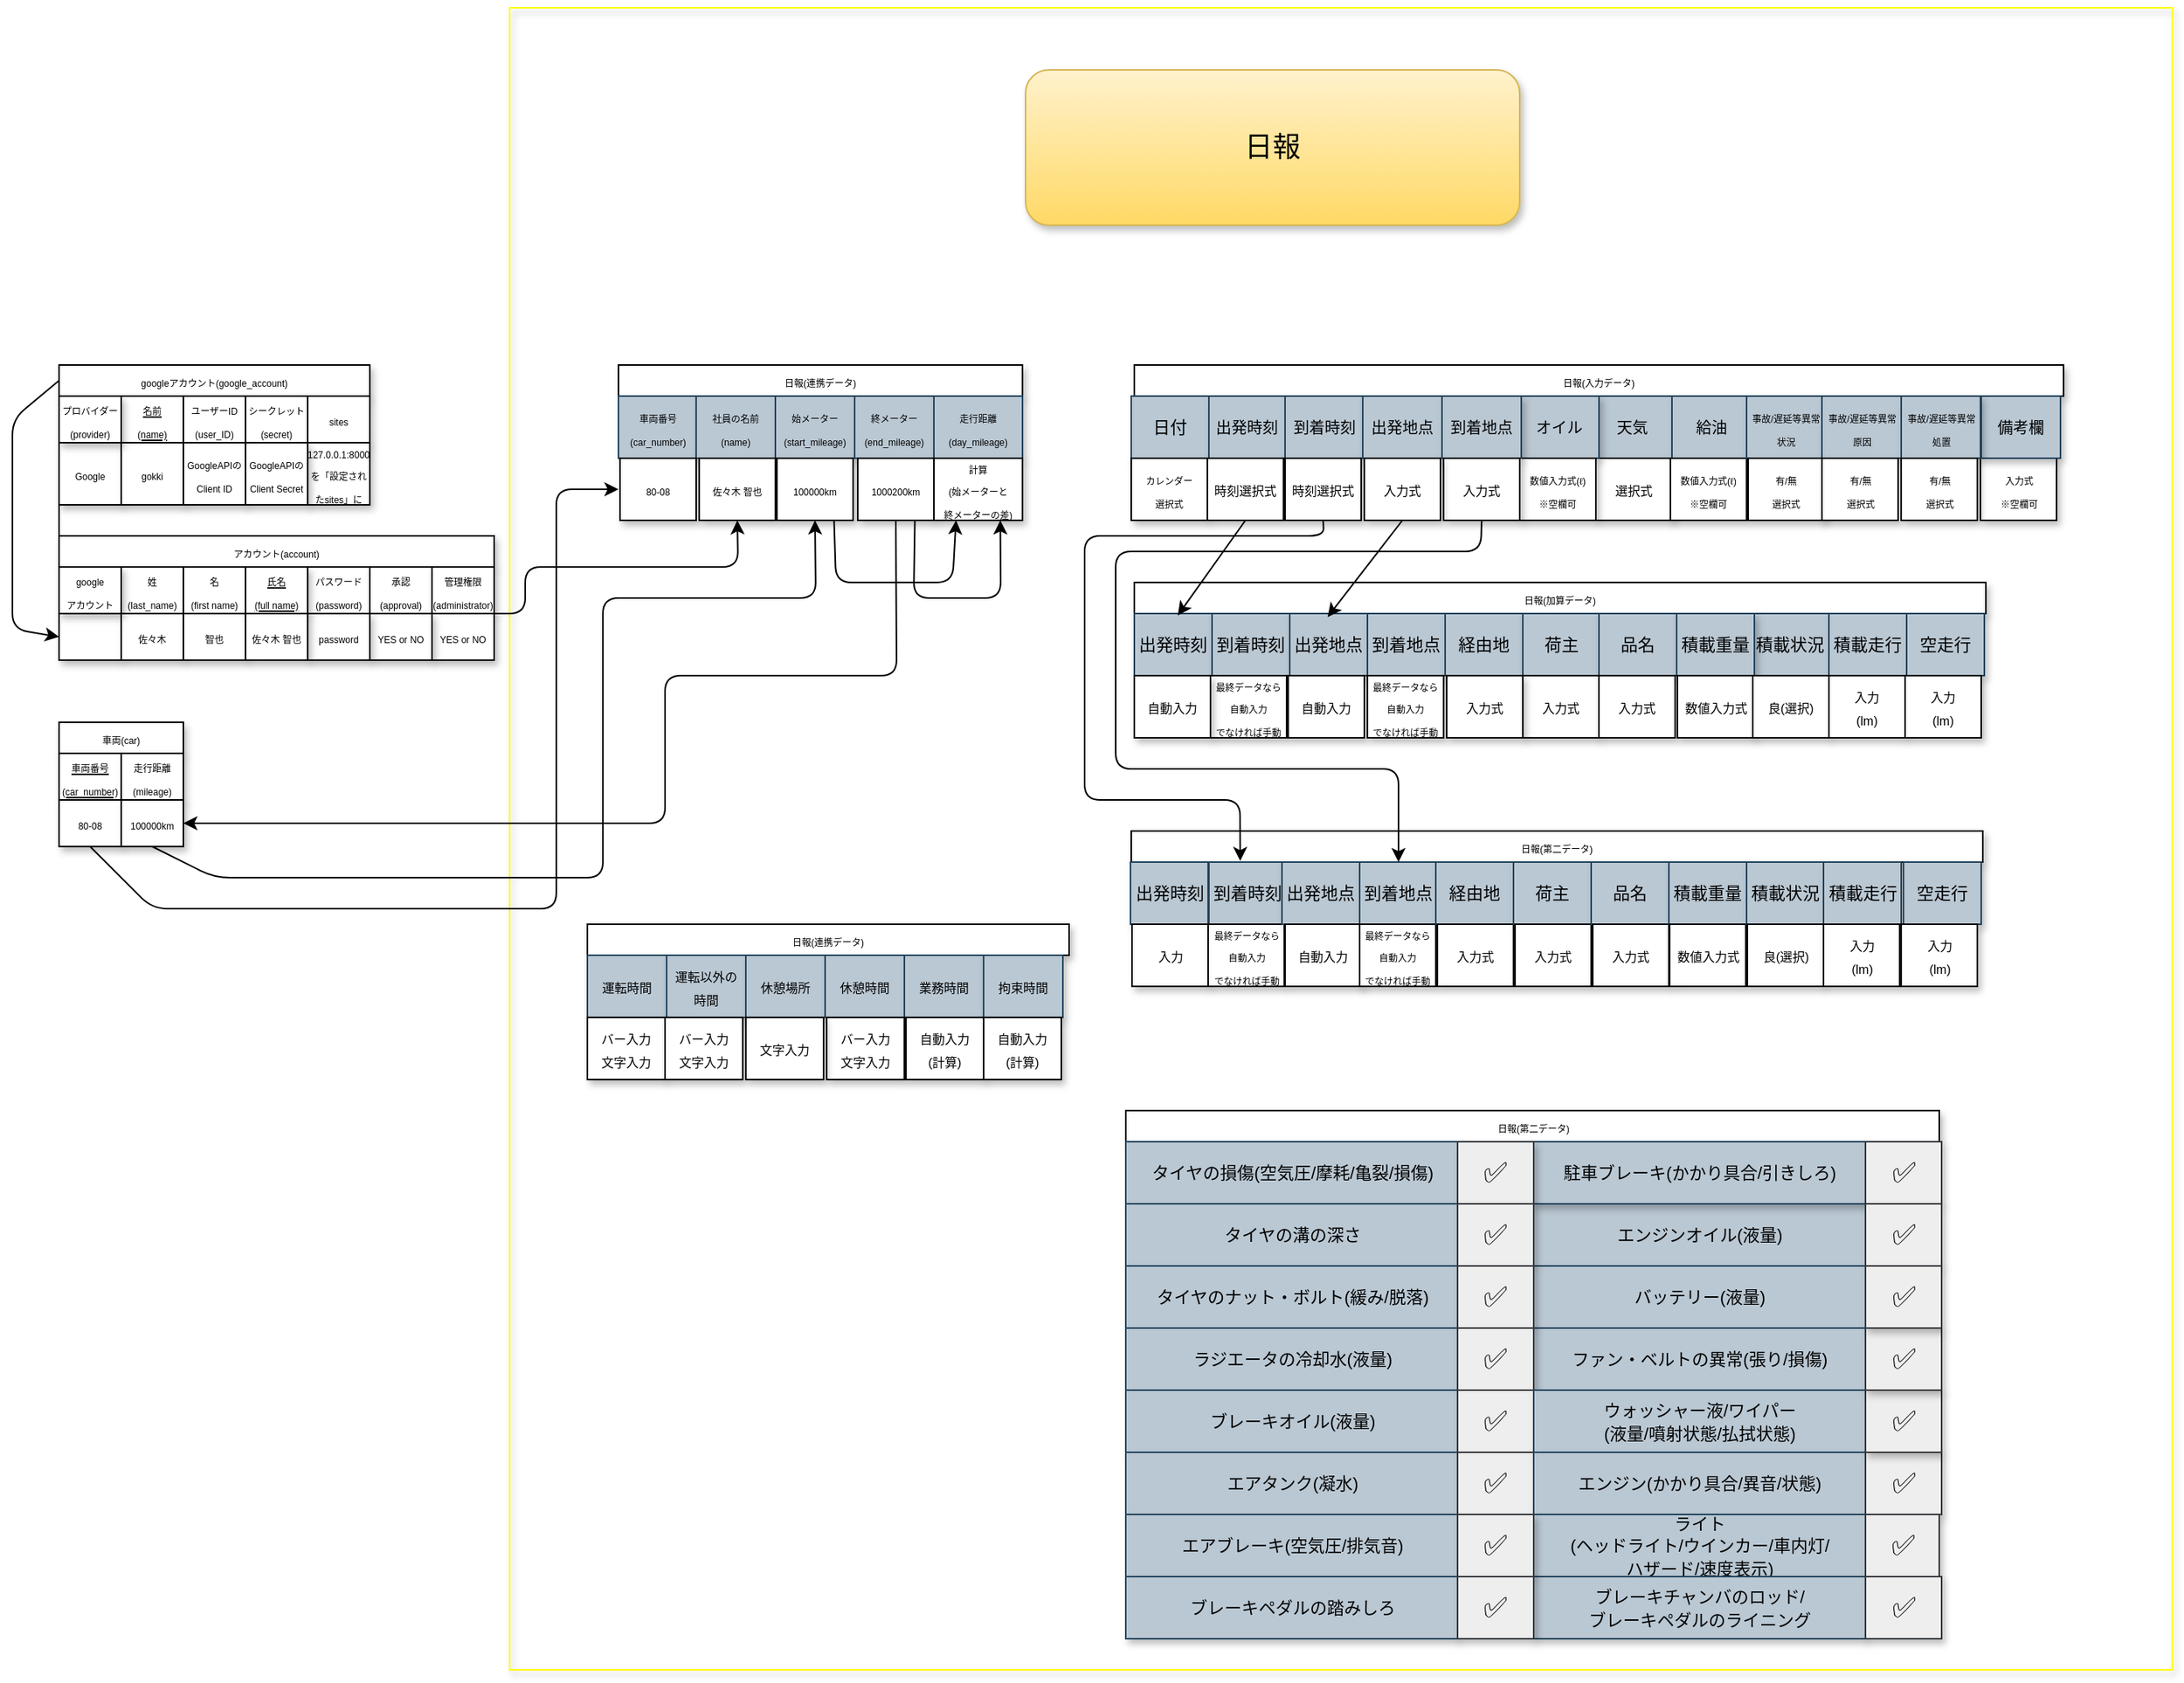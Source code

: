 <mxfile>
    <diagram id="lHrpgoKARu-_UrLN1xA2" name="ページ1">
        <mxGraphModel dx="818" dy="1504" grid="1" gridSize="10" guides="1" tooltips="1" connect="1" arrows="1" fold="1" page="1" pageScale="1" pageWidth="827" pageHeight="1169" math="0" shadow="0">
            <root>
                <mxCell id="0"/>
                <mxCell id="1" parent="0"/>
                <mxCell id="362" value="" style="whiteSpace=wrap;html=1;aspect=fixed;shadow=1;fontFamily=Helvetica;fontSize=8;startSize=0;fillColor=none;strokeColor=#FFFF00;" vertex="1" parent="1">
                    <mxGeometry x="330" y="-200" width="1070" height="1070" as="geometry"/>
                </mxCell>
                <mxCell id="226" value="&lt;font style=&quot;font-size: 6px;&quot;&gt;googleアカウント(google_account)&lt;/font&gt;" style="rounded=0;whiteSpace=wrap;html=1;shadow=1;strokeColor=default;fontFamily=Helvetica;fontSize=12;fontColor=default;startSize=0;fillColor=default;" vertex="1" parent="1">
                    <mxGeometry x="40" y="30" width="200" height="20" as="geometry"/>
                </mxCell>
                <mxCell id="229" value="&lt;span style=&quot;font-size: 6px;&quot;&gt;&lt;u&gt;名前&lt;br&gt;(name)&lt;/u&gt;&lt;br&gt;&lt;/span&gt;" style="rounded=0;whiteSpace=wrap;html=1;shadow=1;strokeColor=default;fontFamily=Helvetica;fontSize=12;fontColor=default;startSize=0;fillColor=default;" vertex="1" parent="1">
                    <mxGeometry x="80" y="50" width="40" height="30" as="geometry"/>
                </mxCell>
                <mxCell id="230" value="&lt;font style=&quot;font-size: 6px;&quot;&gt;ユーザーID&lt;br&gt;(user_ID)&lt;br&gt;&lt;/font&gt;" style="rounded=0;whiteSpace=wrap;html=1;shadow=1;strokeColor=default;fontFamily=Helvetica;fontSize=12;fontColor=default;startSize=0;fillColor=default;" vertex="1" parent="1">
                    <mxGeometry x="120" y="50" width="40" height="30" as="geometry"/>
                </mxCell>
                <mxCell id="231" value="&lt;span style=&quot;font-size: 6px;&quot;&gt;シークレット&lt;br&gt;(secret)&lt;br&gt;&lt;/span&gt;" style="rounded=0;whiteSpace=wrap;html=1;shadow=1;strokeColor=default;fontFamily=Helvetica;fontSize=12;fontColor=default;startSize=0;fillColor=default;" vertex="1" parent="1">
                    <mxGeometry x="160" y="50" width="40" height="30" as="geometry"/>
                </mxCell>
                <mxCell id="232" value="&lt;span style=&quot;font-size: 6px;&quot;&gt;sites&lt;/span&gt;" style="rounded=0;whiteSpace=wrap;html=1;shadow=1;strokeColor=default;fontFamily=Helvetica;fontSize=12;fontColor=default;startSize=0;fillColor=default;" vertex="1" parent="1">
                    <mxGeometry x="200" y="50" width="40" height="30" as="geometry"/>
                </mxCell>
                <mxCell id="258" style="edgeStyle=none;html=1;fontFamily=Helvetica;fontSize=6;fontColor=default;startSize=0;entryX=0;entryY=0.5;entryDx=0;entryDy=0;startArrow=none;" edge="1" parent="1" target="249">
                    <mxGeometry relative="1" as="geometry">
                        <mxPoint x="60" y="200" as="targetPoint"/>
                        <mxPoint x="40" y="40" as="sourcePoint"/>
                        <Array as="points">
                            <mxPoint x="10" y="65"/>
                            <mxPoint x="10" y="150"/>
                            <mxPoint x="10" y="200"/>
                        </Array>
                    </mxGeometry>
                </mxCell>
                <mxCell id="233" value="&lt;span style=&quot;font-size: 6px;&quot;&gt;Google&lt;/span&gt;" style="rounded=0;whiteSpace=wrap;html=1;shadow=1;strokeColor=default;fontFamily=Helvetica;fontSize=12;fontColor=default;startSize=0;fillColor=default;" vertex="1" parent="1">
                    <mxGeometry x="40" y="80" width="40" height="40" as="geometry"/>
                </mxCell>
                <mxCell id="234" value="&lt;span style=&quot;font-size: 6px;&quot;&gt;gokki&lt;/span&gt;" style="rounded=0;whiteSpace=wrap;html=1;shadow=1;strokeColor=default;fontFamily=Helvetica;fontSize=12;fontColor=default;startSize=0;fillColor=default;" vertex="1" parent="1">
                    <mxGeometry x="80" y="80" width="40" height="40" as="geometry"/>
                </mxCell>
                <mxCell id="235" value="&lt;span style=&quot;font-size: 6px;&quot;&gt;GoogleAPIのClient ID&lt;/span&gt;" style="rounded=0;whiteSpace=wrap;html=1;shadow=1;strokeColor=default;fontFamily=Helvetica;fontSize=12;fontColor=default;startSize=0;fillColor=default;" vertex="1" parent="1">
                    <mxGeometry x="120" y="80" width="40" height="40" as="geometry"/>
                </mxCell>
                <mxCell id="236" value="&lt;font style=&quot;font-size: 6px;&quot;&gt;127.0.0.1:8000を「設定されたsites」に&lt;br&gt;&lt;/font&gt;" style="rounded=0;whiteSpace=wrap;html=1;shadow=1;strokeColor=default;fontFamily=Helvetica;fontSize=12;fontColor=default;startSize=0;fillColor=default;" vertex="1" parent="1">
                    <mxGeometry x="200" y="80" width="40" height="40" as="geometry"/>
                </mxCell>
                <mxCell id="237" value="&lt;span style=&quot;font-size: 6px;&quot;&gt;GoogleAPIのClient Secret&lt;/span&gt;" style="rounded=0;whiteSpace=wrap;html=1;shadow=1;strokeColor=default;fontFamily=Helvetica;fontSize=12;fontColor=default;startSize=0;fillColor=default;" vertex="1" parent="1">
                    <mxGeometry x="160" y="80" width="40" height="40" as="geometry"/>
                </mxCell>
                <mxCell id="241" value="&lt;font style=&quot;font-size: 6px;&quot;&gt;アカウント&lt;/font&gt;&lt;span style=&quot;font-size: 6px;&quot;&gt;(account)&lt;/span&gt;" style="rounded=0;whiteSpace=wrap;html=1;shadow=1;strokeColor=default;fontFamily=Helvetica;fontSize=12;fontColor=default;startSize=0;fillColor=default;" vertex="1" parent="1">
                    <mxGeometry x="40" y="140" width="280" height="20" as="geometry"/>
                </mxCell>
                <mxCell id="243" value="&lt;span style=&quot;font-size: 6px;&quot;&gt;姓&lt;br&gt;(last_name)&lt;br&gt;&lt;/span&gt;" style="rounded=0;whiteSpace=wrap;html=1;shadow=1;strokeColor=default;fontFamily=Helvetica;fontSize=12;fontColor=default;startSize=0;fillColor=default;" vertex="1" parent="1">
                    <mxGeometry x="80" y="160" width="40" height="30" as="geometry"/>
                </mxCell>
                <mxCell id="244" value="&lt;font style=&quot;font-size: 6px;&quot;&gt;名&lt;br&gt;(first name)&lt;br&gt;&lt;/font&gt;" style="rounded=0;whiteSpace=wrap;html=1;shadow=1;strokeColor=default;fontFamily=Helvetica;fontSize=12;fontColor=default;startSize=0;fillColor=default;" vertex="1" parent="1">
                    <mxGeometry x="120" y="160" width="40" height="30" as="geometry"/>
                </mxCell>
                <mxCell id="245" value="&lt;font style=&quot;font-size: 6px;&quot;&gt;パスワード&lt;br&gt;(password)&lt;br&gt;&lt;/font&gt;" style="rounded=0;whiteSpace=wrap;html=1;shadow=1;strokeColor=default;fontFamily=Helvetica;fontSize=12;fontColor=default;startSize=0;fillColor=default;" vertex="1" parent="1">
                    <mxGeometry x="200" y="160" width="40" height="30" as="geometry"/>
                </mxCell>
                <mxCell id="246" value="&lt;font style=&quot;font-size: 6px;&quot;&gt;承認&lt;br&gt;(approval)&lt;br&gt;&lt;/font&gt;" style="rounded=0;whiteSpace=wrap;html=1;shadow=1;strokeColor=default;fontFamily=Helvetica;fontSize=12;fontColor=default;startSize=0;fillColor=default;" vertex="1" parent="1">
                    <mxGeometry x="240" y="160" width="40" height="30" as="geometry"/>
                </mxCell>
                <mxCell id="274" style="edgeStyle=none;html=1;exitX=1;exitY=1;exitDx=0;exitDy=0;entryX=0.5;entryY=1;entryDx=0;entryDy=0;fontFamily=Helvetica;fontSize=6;fontColor=#000000;startSize=0;" edge="1" parent="1" source="247" target="272">
                    <mxGeometry relative="1" as="geometry">
                        <Array as="points">
                            <mxPoint x="340" y="190"/>
                            <mxPoint x="340" y="160"/>
                            <mxPoint x="400" y="160"/>
                            <mxPoint x="477" y="160"/>
                        </Array>
                    </mxGeometry>
                </mxCell>
                <mxCell id="247" value="&lt;font style=&quot;font-size: 6px;&quot;&gt;管理権限&lt;br&gt;(administrator)&lt;br&gt;&lt;/font&gt;" style="rounded=0;whiteSpace=wrap;html=1;shadow=1;strokeColor=default;fontFamily=Helvetica;fontSize=12;fontColor=default;startSize=0;fillColor=default;" vertex="1" parent="1">
                    <mxGeometry x="280" y="160" width="40" height="30" as="geometry"/>
                </mxCell>
                <mxCell id="249" value="&lt;span style=&quot;font-size: 6px;&quot;&gt;&lt;br&gt;&lt;/span&gt;" style="rounded=0;whiteSpace=wrap;html=1;shadow=1;strokeColor=default;fontFamily=Helvetica;fontSize=12;fontColor=default;startSize=0;fillColor=default;" vertex="1" parent="1">
                    <mxGeometry x="40" y="190" width="40" height="30" as="geometry"/>
                </mxCell>
                <mxCell id="250" value="&lt;span style=&quot;font-size: 6px;&quot;&gt;佐々木&lt;br&gt;&lt;/span&gt;" style="rounded=0;whiteSpace=wrap;html=1;shadow=1;strokeColor=default;fontFamily=Helvetica;fontSize=12;fontColor=default;startSize=0;fillColor=default;" vertex="1" parent="1">
                    <mxGeometry x="80" y="190" width="40" height="30" as="geometry"/>
                </mxCell>
                <mxCell id="251" value="&lt;span style=&quot;font-size: 6px;&quot;&gt;智也&lt;br&gt;&lt;/span&gt;" style="rounded=0;whiteSpace=wrap;html=1;shadow=1;strokeColor=default;fontFamily=Helvetica;fontSize=12;fontColor=default;startSize=0;fillColor=default;" vertex="1" parent="1">
                    <mxGeometry x="120" y="190" width="40" height="30" as="geometry"/>
                </mxCell>
                <mxCell id="252" value="&lt;span style=&quot;font-size: 6px;&quot;&gt;YES or NO&lt;/span&gt;&lt;span style=&quot;font-size: 6px;&quot;&gt;&lt;br&gt;&lt;/span&gt;" style="rounded=0;whiteSpace=wrap;html=1;shadow=1;strokeColor=default;fontFamily=Helvetica;fontSize=12;fontColor=default;startSize=0;fillColor=default;" vertex="1" parent="1">
                    <mxGeometry x="280" y="190" width="40" height="30" as="geometry"/>
                </mxCell>
                <mxCell id="253" value="&lt;span style=&quot;font-size: 6px;&quot;&gt;YES or NO&lt;br&gt;&lt;/span&gt;" style="rounded=0;whiteSpace=wrap;html=1;shadow=1;strokeColor=default;fontFamily=Helvetica;fontSize=12;fontColor=default;startSize=0;fillColor=default;" vertex="1" parent="1">
                    <mxGeometry x="240" y="190" width="40" height="30" as="geometry"/>
                </mxCell>
                <mxCell id="254" value="&lt;span style=&quot;font-size: 6px;&quot;&gt;password&lt;br&gt;&lt;/span&gt;" style="rounded=0;whiteSpace=wrap;html=1;shadow=1;strokeColor=default;fontFamily=Helvetica;fontSize=12;fontColor=default;startSize=0;fillColor=default;" vertex="1" parent="1">
                    <mxGeometry x="200" y="190" width="40" height="30" as="geometry"/>
                </mxCell>
                <mxCell id="260" value="&lt;span style=&quot;font-size: 6px;&quot;&gt;車両(car)&lt;/span&gt;" style="rounded=0;whiteSpace=wrap;html=1;shadow=1;strokeColor=default;fontFamily=Helvetica;fontSize=12;fontColor=default;startSize=0;fillColor=default;" vertex="1" parent="1">
                    <mxGeometry x="40" y="260" width="80" height="20" as="geometry"/>
                </mxCell>
                <mxCell id="261" value="&lt;span style=&quot;font-size: 6px;&quot;&gt;&lt;u&gt;車両番号&lt;br&gt;(car_number)&lt;/u&gt;&lt;br&gt;&lt;/span&gt;" style="rounded=0;whiteSpace=wrap;html=1;shadow=1;strokeColor=default;fontFamily=Helvetica;fontSize=12;fontColor=default;startSize=0;fillColor=default;" vertex="1" parent="1">
                    <mxGeometry x="40" y="280" width="40" height="30" as="geometry"/>
                </mxCell>
                <mxCell id="262" value="&lt;font style=&quot;font-size: 6px;&quot;&gt;走行距離&lt;br&gt;(mileage)&lt;br&gt;&lt;/font&gt;" style="rounded=0;whiteSpace=wrap;html=1;shadow=1;strokeColor=default;fontFamily=Helvetica;fontSize=12;fontColor=default;startSize=0;fillColor=default;" vertex="1" parent="1">
                    <mxGeometry x="80" y="280" width="40" height="30" as="geometry"/>
                </mxCell>
                <mxCell id="263" value="&lt;span style=&quot;font-size: 6px;&quot;&gt;80-08&lt;br&gt;&lt;/span&gt;" style="rounded=0;whiteSpace=wrap;html=1;shadow=1;strokeColor=default;fontFamily=Helvetica;fontSize=12;fontColor=default;startSize=0;fillColor=default;" vertex="1" parent="1">
                    <mxGeometry x="40" y="310" width="40" height="30" as="geometry"/>
                </mxCell>
                <mxCell id="271" style="edgeStyle=none;html=1;exitX=0.5;exitY=1;exitDx=0;exitDy=0;fontFamily=Helvetica;fontSize=6;fontColor=#000000;startSize=0;" edge="1" parent="1" source="263">
                    <mxGeometry relative="1" as="geometry">
                        <mxPoint x="400" y="110" as="targetPoint"/>
                        <Array as="points">
                            <mxPoint x="100" y="380"/>
                            <mxPoint x="360" y="380"/>
                            <mxPoint x="360" y="110"/>
                        </Array>
                    </mxGeometry>
                </mxCell>
                <mxCell id="276" style="edgeStyle=none;html=1;exitX=0.5;exitY=1;exitDx=0;exitDy=0;fontFamily=Helvetica;fontSize=6;fontColor=#000000;startSize=0;entryX=0.5;entryY=1;entryDx=0;entryDy=0;" edge="1" parent="1" source="264" target="277">
                    <mxGeometry relative="1" as="geometry">
                        <mxPoint x="550" y="360" as="targetPoint"/>
                        <Array as="points">
                            <mxPoint x="140" y="360"/>
                            <mxPoint x="390" y="360"/>
                            <mxPoint x="390" y="180"/>
                            <mxPoint x="527" y="180"/>
                        </Array>
                    </mxGeometry>
                </mxCell>
                <mxCell id="264" value="&lt;span style=&quot;font-size: 6px;&quot;&gt;100000km&lt;br&gt;&lt;/span&gt;" style="rounded=0;whiteSpace=wrap;html=1;shadow=1;strokeColor=default;fontFamily=Helvetica;fontSize=12;fontColor=default;startSize=0;fillColor=default;" vertex="1" parent="1">
                    <mxGeometry x="80" y="310" width="40" height="30" as="geometry"/>
                </mxCell>
                <mxCell id="265" value="&lt;span style=&quot;font-size: 6px;&quot;&gt;日報(連携データ)&lt;/span&gt;" style="rounded=0;whiteSpace=wrap;html=1;shadow=1;strokeColor=default;fontFamily=Helvetica;fontSize=12;fontColor=default;startSize=0;fillColor=default;" vertex="1" parent="1">
                    <mxGeometry x="400" y="30" width="260" height="20" as="geometry"/>
                </mxCell>
                <mxCell id="266" value="&lt;span style=&quot;font-size: 6px;&quot;&gt;&lt;font color=&quot;#000000&quot;&gt;車両番号&lt;br&gt;(car_number)&lt;br&gt;&lt;/font&gt;&lt;/span&gt;" style="rounded=0;whiteSpace=wrap;html=1;shadow=1;fontFamily=Helvetica;fontSize=12;startSize=0;fillColor=#bac8d3;strokeColor=#23445d;" vertex="1" parent="1">
                    <mxGeometry x="400" y="50" width="51" height="40" as="geometry"/>
                </mxCell>
                <mxCell id="267" value="&lt;span style=&quot;font-size: 6px;&quot;&gt;&lt;font color=&quot;#000000&quot;&gt;社員の名前&lt;br&gt;(name)&lt;br&gt;&lt;/font&gt;&lt;/span&gt;" style="rounded=0;whiteSpace=wrap;html=1;shadow=1;strokeColor=#23445d;fontFamily=Helvetica;fontSize=12;startSize=0;fillColor=#bac8d3;" vertex="1" parent="1">
                    <mxGeometry x="450" y="50" width="51" height="40" as="geometry"/>
                </mxCell>
                <mxCell id="268" value="&lt;font color=&quot;#000000&quot;&gt;&lt;span style=&quot;font-size: 6px;&quot;&gt;始メーター&lt;br&gt;&lt;/span&gt;&lt;/font&gt;&lt;span style=&quot;font-size: 6px;&quot;&gt;&lt;font color=&quot;#000000&quot;&gt;(start_mileage)&lt;/font&gt;&lt;/span&gt;&lt;font color=&quot;#000000&quot;&gt;&lt;span style=&quot;font-size: 6px;&quot;&gt;&lt;br&gt;&lt;/span&gt;&lt;/font&gt;" style="rounded=0;whiteSpace=wrap;html=1;shadow=1;strokeColor=#23445d;fontFamily=Helvetica;fontSize=12;startSize=0;fillColor=#bac8d3;" vertex="1" parent="1">
                    <mxGeometry x="501" y="50" width="51" height="40" as="geometry"/>
                </mxCell>
                <mxCell id="269" value="&lt;span style=&quot;color: rgb(0, 0, 0); font-size: 6px;&quot;&gt;終メーター&lt;br&gt;&lt;/span&gt;&lt;span style=&quot;color: rgb(0, 0, 0); font-size: 6px;&quot;&gt;(end_mileage)&lt;/span&gt;&lt;span style=&quot;color: rgb(0, 0, 0); font-size: 6px;&quot;&gt;&lt;br&gt;&lt;/span&gt;" style="rounded=0;whiteSpace=wrap;html=1;shadow=1;strokeColor=#23445d;fontFamily=Helvetica;fontSize=12;startSize=0;fillColor=#bac8d3;" vertex="1" parent="1">
                    <mxGeometry x="552" y="50" width="51" height="40" as="geometry"/>
                </mxCell>
                <mxCell id="270" value="&lt;span style=&quot;font-size: 6px;&quot;&gt;80-08&lt;/span&gt;" style="rounded=0;whiteSpace=wrap;html=1;shadow=1;strokeColor=default;fontFamily=Helvetica;fontSize=12;fontColor=default;startSize=0;fillColor=default;" vertex="1" parent="1">
                    <mxGeometry x="401" y="90" width="49" height="40" as="geometry"/>
                </mxCell>
                <mxCell id="272" value="&lt;span style=&quot;font-size: 6px;&quot;&gt;佐々木 智也&lt;/span&gt;" style="rounded=0;whiteSpace=wrap;html=1;shadow=1;strokeColor=default;fontFamily=Helvetica;fontSize=12;fontColor=default;startSize=0;fillColor=default;" vertex="1" parent="1">
                    <mxGeometry x="452" y="90" width="49" height="40" as="geometry"/>
                </mxCell>
                <mxCell id="275" value="&lt;span style=&quot;font-size: 6px;&quot;&gt;&lt;font color=&quot;#000000&quot;&gt;走行距離&lt;br&gt;&lt;/font&gt;&lt;/span&gt;&lt;span style=&quot;color: rgb(0, 0, 0); font-size: 6px;&quot;&gt;(day_mileage)&lt;/span&gt;&lt;span style=&quot;font-size: 6px;&quot;&gt;&lt;font color=&quot;#000000&quot;&gt;&lt;br&gt;&lt;/font&gt;&lt;/span&gt;" style="rounded=0;whiteSpace=wrap;html=1;shadow=1;strokeColor=#23445d;fontFamily=Helvetica;fontSize=12;startSize=0;fillColor=#bac8d3;" vertex="1" parent="1">
                    <mxGeometry x="603" y="50" width="57" height="40" as="geometry"/>
                </mxCell>
                <mxCell id="284" style="edgeStyle=none;html=1;exitX=0.75;exitY=1;exitDx=0;exitDy=0;fontFamily=Helvetica;fontSize=6;fontColor=#000000;startSize=0;entryX=0.25;entryY=1;entryDx=0;entryDy=0;" edge="1" parent="1" source="277" target="281">
                    <mxGeometry relative="1" as="geometry">
                        <mxPoint x="538.545" y="210" as="targetPoint"/>
                        <Array as="points">
                            <mxPoint x="540" y="170"/>
                            <mxPoint x="615" y="170"/>
                        </Array>
                    </mxGeometry>
                </mxCell>
                <mxCell id="277" value="&lt;span style=&quot;font-size: 6px;&quot;&gt;100000km&lt;/span&gt;" style="rounded=0;whiteSpace=wrap;html=1;shadow=1;strokeColor=default;fontFamily=Helvetica;fontSize=12;fontColor=default;startSize=0;fillColor=default;" vertex="1" parent="1">
                    <mxGeometry x="502" y="90" width="49" height="40" as="geometry"/>
                </mxCell>
                <mxCell id="280" style="edgeStyle=none;html=1;exitX=0.5;exitY=1;exitDx=0;exitDy=0;entryX=1;entryY=0.5;entryDx=0;entryDy=0;fontFamily=Helvetica;fontSize=6;fontColor=#000000;startSize=0;" edge="1" parent="1" source="278" target="264">
                    <mxGeometry relative="1" as="geometry">
                        <Array as="points">
                            <mxPoint x="579" y="230"/>
                            <mxPoint x="430" y="230"/>
                            <mxPoint x="430" y="325"/>
                        </Array>
                    </mxGeometry>
                </mxCell>
                <mxCell id="285" style="edgeStyle=none;html=1;exitX=0.75;exitY=1;exitDx=0;exitDy=0;fontFamily=Helvetica;fontSize=6;fontColor=#000000;startSize=0;entryX=0.75;entryY=1;entryDx=0;entryDy=0;" edge="1" parent="1" source="278" target="281">
                    <mxGeometry relative="1" as="geometry">
                        <mxPoint x="590.364" y="220" as="targetPoint"/>
                        <Array as="points">
                            <mxPoint x="590" y="180"/>
                            <mxPoint x="646" y="180"/>
                        </Array>
                    </mxGeometry>
                </mxCell>
                <mxCell id="278" value="&lt;span style=&quot;font-size: 6px;&quot;&gt;1000200km&lt;/span&gt;" style="rounded=0;whiteSpace=wrap;html=1;shadow=1;strokeColor=default;fontFamily=Helvetica;fontSize=12;fontColor=default;startSize=0;fillColor=default;" vertex="1" parent="1">
                    <mxGeometry x="554" y="90" width="49" height="40" as="geometry"/>
                </mxCell>
                <mxCell id="281" value="&lt;span style=&quot;font-size: 6px;&quot;&gt;計算&lt;br&gt;(始メーターと&lt;br&gt;終メーターの差)&lt;br&gt;&lt;/span&gt;" style="rounded=0;whiteSpace=wrap;html=1;shadow=1;strokeColor=default;fontFamily=Helvetica;fontSize=12;fontColor=default;startSize=0;fillColor=default;" vertex="1" parent="1">
                    <mxGeometry x="603" y="90" width="57" height="40" as="geometry"/>
                </mxCell>
                <mxCell id="286" value="&lt;span style=&quot;font-size: 6px;&quot;&gt;日報(入力データ)&lt;/span&gt;" style="rounded=0;whiteSpace=wrap;html=1;shadow=1;strokeColor=default;fontFamily=Helvetica;fontSize=12;fontColor=default;startSize=0;fillColor=default;" vertex="1" parent="1">
                    <mxGeometry x="732" y="30" width="598" height="20" as="geometry"/>
                </mxCell>
                <mxCell id="287" value="&lt;font style=&quot;font-size: 11px;&quot; color=&quot;#000000&quot;&gt;日付&lt;/font&gt;" style="rounded=0;whiteSpace=wrap;html=1;shadow=1;fontFamily=Helvetica;fontSize=12;startSize=0;fillColor=#bac8d3;strokeColor=#23445d;" vertex="1" parent="1">
                    <mxGeometry x="730" y="50" width="50" height="40" as="geometry"/>
                </mxCell>
                <mxCell id="288" value="&lt;font style=&quot;font-size: 10px;&quot; color=&quot;#000000&quot;&gt;出発時刻&lt;/font&gt;" style="rounded=0;whiteSpace=wrap;html=1;shadow=1;fontFamily=Helvetica;fontSize=12;startSize=0;fillColor=#bac8d3;strokeColor=#23445d;" vertex="1" parent="1">
                    <mxGeometry x="780" y="50" width="49" height="40" as="geometry"/>
                </mxCell>
                <mxCell id="289" value="&lt;font style=&quot;font-size: 10px;&quot; color=&quot;#000000&quot;&gt;到着時刻&lt;/font&gt;" style="rounded=0;whiteSpace=wrap;html=1;shadow=1;fontFamily=Helvetica;fontSize=12;startSize=0;fillColor=#bac8d3;strokeColor=#23445d;" vertex="1" parent="1">
                    <mxGeometry x="829" y="50" width="51" height="40" as="geometry"/>
                </mxCell>
                <mxCell id="290" value="&lt;font style=&quot;font-size: 10px;&quot; color=&quot;#000000&quot;&gt;天気&lt;/font&gt;" style="rounded=0;whiteSpace=wrap;html=1;shadow=1;fontFamily=Helvetica;fontSize=12;startSize=0;fillColor=#bac8d3;strokeColor=#23445d;" vertex="1" parent="1">
                    <mxGeometry x="1027" y="50" width="51" height="40" as="geometry"/>
                </mxCell>
                <mxCell id="291" value="&lt;font color=&quot;#000000&quot;&gt;&lt;span style=&quot;font-size: 10px;&quot;&gt;給油&lt;/span&gt;&lt;/font&gt;" style="rounded=0;whiteSpace=wrap;html=1;shadow=1;fontFamily=Helvetica;fontSize=12;startSize=0;fillColor=#bac8d3;strokeColor=#23445d;" vertex="1" parent="1">
                    <mxGeometry x="1078" y="50" width="51" height="40" as="geometry"/>
                </mxCell>
                <mxCell id="292" value="&lt;span style=&quot;font-size: 6px;&quot;&gt;カレンダー&lt;br&gt;選択式&lt;/span&gt;" style="rounded=0;whiteSpace=wrap;html=1;shadow=1;strokeColor=default;fontFamily=Helvetica;fontSize=12;fontColor=default;startSize=0;fillColor=default;" vertex="1" parent="1">
                    <mxGeometry x="730" y="90" width="49" height="40" as="geometry"/>
                </mxCell>
                <mxCell id="294" value="&lt;font style=&quot;font-size: 8px;&quot;&gt;時刻選択式&lt;/font&gt;" style="rounded=0;whiteSpace=wrap;html=1;shadow=1;strokeColor=default;fontFamily=Helvetica;fontSize=12;fontColor=default;startSize=0;fillColor=default;" vertex="1" parent="1">
                    <mxGeometry x="779" y="90" width="49" height="40" as="geometry"/>
                </mxCell>
                <mxCell id="295" value="&lt;font style=&quot;font-size: 8px;&quot;&gt;時刻選択式&lt;/font&gt;" style="rounded=0;whiteSpace=wrap;html=1;shadow=1;strokeColor=default;fontFamily=Helvetica;fontSize=12;fontColor=default;startSize=0;fillColor=default;" vertex="1" parent="1">
                    <mxGeometry x="829" y="90" width="49" height="40" as="geometry"/>
                </mxCell>
                <mxCell id="296" value="&lt;font style=&quot;font-size: 8px;&quot;&gt;選択式&lt;/font&gt;" style="rounded=0;whiteSpace=wrap;html=1;shadow=1;strokeColor=default;fontFamily=Helvetica;fontSize=12;fontColor=default;startSize=0;fillColor=default;" vertex="1" parent="1">
                    <mxGeometry x="1029" y="90" width="49" height="40" as="geometry"/>
                </mxCell>
                <mxCell id="297" value="&lt;span style=&quot;font-size: 6px;&quot;&gt;数値入力式(ℓ)&lt;br&gt;※空欄可&lt;br&gt;&lt;/span&gt;" style="rounded=0;whiteSpace=wrap;html=1;shadow=1;strokeColor=default;fontFamily=Helvetica;fontSize=12;fontColor=default;startSize=0;fillColor=default;" vertex="1" parent="1">
                    <mxGeometry x="1077" y="90" width="49" height="40" as="geometry"/>
                </mxCell>
                <mxCell id="299" value="&lt;span style=&quot;font-size: 6px;&quot;&gt;日報(加算データ)&lt;/span&gt;" style="rounded=0;whiteSpace=wrap;html=1;shadow=1;strokeColor=default;fontFamily=Helvetica;fontSize=12;fontColor=default;startSize=0;fillColor=default;" vertex="1" parent="1">
                    <mxGeometry x="732" y="170" width="548" height="20" as="geometry"/>
                </mxCell>
                <mxCell id="300" value="&lt;font style=&quot;font-size: 11px;&quot; color=&quot;#000000&quot;&gt;出発時刻&lt;/font&gt;" style="rounded=0;whiteSpace=wrap;html=1;shadow=1;fontFamily=Helvetica;fontSize=12;startSize=0;fillColor=#bac8d3;strokeColor=#23445d;" vertex="1" parent="1">
                    <mxGeometry x="732" y="190" width="50" height="40" as="geometry"/>
                </mxCell>
                <mxCell id="301" value="&lt;font style=&quot;font-size: 11px;&quot; color=&quot;#000000&quot;&gt;到着時刻&lt;/font&gt;" style="rounded=0;whiteSpace=wrap;html=1;shadow=1;fontFamily=Helvetica;fontSize=12;startSize=0;fillColor=#bac8d3;strokeColor=#23445d;" vertex="1" parent="1">
                    <mxGeometry x="782" y="190" width="50" height="40" as="geometry"/>
                </mxCell>
                <mxCell id="302" value="&lt;font style=&quot;font-size: 11px;&quot; color=&quot;#000000&quot;&gt;出発地点&lt;/font&gt;" style="rounded=0;whiteSpace=wrap;html=1;shadow=1;fontFamily=Helvetica;fontSize=12;startSize=0;fillColor=#bac8d3;strokeColor=#23445d;" vertex="1" parent="1">
                    <mxGeometry x="832" y="190" width="50" height="40" as="geometry"/>
                </mxCell>
                <mxCell id="303" value="&lt;font style=&quot;font-size: 11px;&quot; color=&quot;#000000&quot;&gt;到着地点&lt;/font&gt;" style="rounded=0;whiteSpace=wrap;html=1;shadow=1;fontFamily=Helvetica;fontSize=12;startSize=0;fillColor=#bac8d3;strokeColor=#23445d;" vertex="1" parent="1">
                    <mxGeometry x="882" y="190" width="50" height="40" as="geometry"/>
                </mxCell>
                <mxCell id="304" value="&lt;font color=&quot;#000000&quot;&gt;&lt;span style=&quot;font-size: 11px;&quot;&gt;経由地&lt;/span&gt;&lt;/font&gt;" style="rounded=0;whiteSpace=wrap;html=1;shadow=1;fontFamily=Helvetica;fontSize=12;startSize=0;fillColor=#bac8d3;strokeColor=#23445d;" vertex="1" parent="1">
                    <mxGeometry x="932" y="190" width="50" height="40" as="geometry"/>
                </mxCell>
                <mxCell id="305" value="&lt;span style=&quot;font-size: 6px;&quot;&gt;最終データなら自動入力&lt;br&gt;でなければ手動&lt;br&gt;&lt;/span&gt;" style="rounded=0;whiteSpace=wrap;html=1;shadow=1;strokeColor=default;fontFamily=Helvetica;fontSize=12;fontColor=default;startSize=0;fillColor=default;" vertex="1" parent="1">
                    <mxGeometry x="781" y="230" width="49" height="40" as="geometry"/>
                </mxCell>
                <mxCell id="306" value="&lt;font style=&quot;font-size: 8px;&quot;&gt;自動入力&lt;/font&gt;" style="rounded=0;whiteSpace=wrap;html=1;shadow=1;strokeColor=default;fontFamily=Helvetica;fontSize=12;fontColor=default;startSize=0;fillColor=default;" vertex="1" parent="1">
                    <mxGeometry x="732" y="230" width="49" height="40" as="geometry"/>
                </mxCell>
                <mxCell id="307" value="&lt;span style=&quot;color: rgb(0, 0, 0); font-size: 10px;&quot;&gt;オイル&lt;/span&gt;" style="rounded=0;whiteSpace=wrap;html=1;shadow=1;fontFamily=Helvetica;fontSize=12;startSize=0;fillColor=#bac8d3;strokeColor=#23445d;" vertex="1" parent="1">
                    <mxGeometry x="980" y="50" width="51" height="40" as="geometry"/>
                </mxCell>
                <mxCell id="308" value="&lt;span style=&quot;font-size: 6px;&quot;&gt;数値入力式(ℓ)&lt;br&gt;※空欄可&lt;br&gt;&lt;/span&gt;" style="rounded=0;whiteSpace=wrap;html=1;shadow=1;strokeColor=default;fontFamily=Helvetica;fontSize=12;fontColor=default;startSize=0;fillColor=default;" vertex="1" parent="1">
                    <mxGeometry x="980" y="90" width="49" height="40" as="geometry"/>
                </mxCell>
                <mxCell id="309" value="&lt;span style=&quot;color: rgb(0, 0, 0); font-size: 10px;&quot;&gt;出発地点&lt;/span&gt;" style="rounded=0;whiteSpace=wrap;html=1;shadow=1;fontFamily=Helvetica;fontSize=12;startSize=0;fillColor=#bac8d3;strokeColor=#23445d;" vertex="1" parent="1">
                    <mxGeometry x="879" y="50" width="51" height="40" as="geometry"/>
                </mxCell>
                <mxCell id="310" value="&lt;span style=&quot;font-size: 6px;&quot;&gt;入力式&lt;br&gt;※空欄可&lt;br&gt;&lt;/span&gt;" style="rounded=0;whiteSpace=wrap;html=1;shadow=1;strokeColor=default;fontFamily=Helvetica;fontSize=12;fontColor=default;startSize=0;fillColor=default;" vertex="1" parent="1">
                    <mxGeometry x="1276.5" y="90" width="49" height="40" as="geometry"/>
                </mxCell>
                <mxCell id="311" value="&lt;span style=&quot;color: rgb(0, 0, 0); font-size: 10px;&quot;&gt;到着地点&lt;/span&gt;" style="rounded=0;whiteSpace=wrap;html=1;shadow=1;fontFamily=Helvetica;fontSize=12;startSize=0;fillColor=#bac8d3;strokeColor=#23445d;" vertex="1" parent="1">
                    <mxGeometry x="930" y="50" width="51" height="40" as="geometry"/>
                </mxCell>
                <mxCell id="312" value="&lt;span style=&quot;color: rgb(0, 0, 0); font-size: 10px;&quot;&gt;備考欄&lt;/span&gt;" style="rounded=0;whiteSpace=wrap;html=1;shadow=1;fontFamily=Helvetica;fontSize=12;startSize=0;fillColor=#bac8d3;strokeColor=#23445d;" vertex="1" parent="1">
                    <mxGeometry x="1277" y="50" width="51" height="40" as="geometry"/>
                </mxCell>
                <mxCell id="313" value="&lt;font style=&quot;font-size: 8px;&quot;&gt;入力式&lt;/font&gt;" style="rounded=0;whiteSpace=wrap;html=1;shadow=1;strokeColor=default;fontFamily=Helvetica;fontSize=12;fontColor=default;startSize=0;fillColor=default;" vertex="1" parent="1">
                    <mxGeometry x="931" y="90" width="49" height="40" as="geometry"/>
                </mxCell>
                <mxCell id="359" style="edgeStyle=none;html=1;exitX=0.5;exitY=1;exitDx=0;exitDy=0;entryX=0.227;entryY=1.11;entryDx=0;entryDy=0;entryPerimeter=0;fontFamily=Helvetica;fontSize=8;fontColor=#000000;startSize=0;" edge="1" parent="1" source="314" target="299">
                    <mxGeometry relative="1" as="geometry"/>
                </mxCell>
                <mxCell id="314" value="&lt;font style=&quot;font-size: 8px;&quot;&gt;入力式&lt;/font&gt;" style="rounded=0;whiteSpace=wrap;html=1;shadow=1;strokeColor=default;fontFamily=Helvetica;fontSize=12;fontColor=default;startSize=0;fillColor=default;" vertex="1" parent="1">
                    <mxGeometry x="880" y="90" width="49" height="40" as="geometry"/>
                </mxCell>
                <mxCell id="315" value="&lt;font color=&quot;#000000&quot;&gt;&lt;span style=&quot;font-size: 11px;&quot;&gt;荷主&lt;/span&gt;&lt;/font&gt;" style="rounded=0;whiteSpace=wrap;html=1;shadow=1;fontFamily=Helvetica;fontSize=12;startSize=0;fillColor=#bac8d3;strokeColor=#23445d;" vertex="1" parent="1">
                    <mxGeometry x="982" y="190" width="50" height="40" as="geometry"/>
                </mxCell>
                <mxCell id="316" value="&lt;font color=&quot;#000000&quot;&gt;&lt;span style=&quot;font-size: 11px;&quot;&gt;品名&lt;/span&gt;&lt;/font&gt;" style="rounded=0;whiteSpace=wrap;html=1;shadow=1;fontFamily=Helvetica;fontSize=12;startSize=0;fillColor=#bac8d3;strokeColor=#23445d;" vertex="1" parent="1">
                    <mxGeometry x="1031" y="190" width="50" height="40" as="geometry"/>
                </mxCell>
                <mxCell id="317" value="&lt;font color=&quot;#000000&quot;&gt;&lt;span style=&quot;font-size: 11px;&quot;&gt;積載状況&lt;/span&gt;&lt;/font&gt;" style="rounded=0;whiteSpace=wrap;html=1;shadow=1;fontFamily=Helvetica;fontSize=12;startSize=0;fillColor=#bac8d3;strokeColor=#23445d;" vertex="1" parent="1">
                    <mxGeometry x="1129" y="190" width="50" height="40" as="geometry"/>
                </mxCell>
                <mxCell id="318" value="&lt;font color=&quot;#000000&quot;&gt;&lt;span style=&quot;font-size: 11px;&quot;&gt;積載重量&lt;/span&gt;&lt;/font&gt;" style="rounded=0;whiteSpace=wrap;html=1;shadow=1;fontFamily=Helvetica;fontSize=12;startSize=0;fillColor=#bac8d3;strokeColor=#23445d;" vertex="1" parent="1">
                    <mxGeometry x="1081" y="190" width="50" height="40" as="geometry"/>
                </mxCell>
                <mxCell id="319" value="&lt;font color=&quot;#000000&quot;&gt;&lt;span style=&quot;font-size: 11px;&quot;&gt;積載走行&lt;/span&gt;&lt;/font&gt;" style="rounded=0;whiteSpace=wrap;html=1;shadow=1;fontFamily=Helvetica;fontSize=12;startSize=0;fillColor=#bac8d3;strokeColor=#23445d;" vertex="1" parent="1">
                    <mxGeometry x="1179" y="190" width="50" height="40" as="geometry"/>
                </mxCell>
                <mxCell id="321" value="&lt;font color=&quot;#000000&quot;&gt;&lt;span style=&quot;font-size: 11px;&quot;&gt;空走行&lt;/span&gt;&lt;/font&gt;" style="rounded=0;whiteSpace=wrap;html=1;shadow=1;fontFamily=Helvetica;fontSize=12;startSize=0;fillColor=#bac8d3;strokeColor=#23445d;" vertex="1" parent="1">
                    <mxGeometry x="1229" y="190" width="50" height="40" as="geometry"/>
                </mxCell>
                <mxCell id="322" value="&lt;span style=&quot;font-size: 8px;&quot;&gt;自動入力&lt;/span&gt;" style="rounded=0;whiteSpace=wrap;html=1;shadow=1;strokeColor=default;fontFamily=Helvetica;fontSize=12;fontColor=default;startSize=0;fillColor=default;" vertex="1" parent="1">
                    <mxGeometry x="831" y="230" width="49" height="40" as="geometry"/>
                </mxCell>
                <mxCell id="323" value="&lt;span style=&quot;font-size: 8px;&quot;&gt;入力式&lt;/span&gt;" style="rounded=0;whiteSpace=wrap;html=1;shadow=1;strokeColor=default;fontFamily=Helvetica;fontSize=12;fontColor=default;startSize=0;fillColor=default;" vertex="1" parent="1">
                    <mxGeometry x="982" y="230" width="49" height="40" as="geometry"/>
                </mxCell>
                <mxCell id="324" value="&lt;span style=&quot;font-size: 6px;&quot;&gt;最終データなら自動入力&lt;/span&gt;&lt;br style=&quot;font-size: 6px;&quot;&gt;&lt;span style=&quot;font-size: 6px;&quot;&gt;でなければ手動&lt;/span&gt;" style="rounded=0;whiteSpace=wrap;html=1;shadow=1;strokeColor=default;fontFamily=Helvetica;fontSize=12;fontColor=default;startSize=0;fillColor=default;" vertex="1" parent="1">
                    <mxGeometry x="882" y="230" width="49" height="40" as="geometry"/>
                </mxCell>
                <mxCell id="325" value="&lt;font style=&quot;font-size: 8px;&quot;&gt;入力式&lt;/font&gt;" style="rounded=0;whiteSpace=wrap;html=1;shadow=1;strokeColor=default;fontFamily=Helvetica;fontSize=12;fontColor=default;startSize=0;fillColor=default;" vertex="1" parent="1">
                    <mxGeometry x="933" y="230" width="49" height="40" as="geometry"/>
                </mxCell>
                <mxCell id="328" value="&lt;span style=&quot;font-size: 8px;&quot;&gt;入力式&lt;/span&gt;" style="rounded=0;whiteSpace=wrap;html=1;shadow=1;strokeColor=default;fontFamily=Helvetica;fontSize=12;fontColor=default;startSize=0;fillColor=default;" vertex="1" parent="1">
                    <mxGeometry x="1031" y="230" width="49" height="40" as="geometry"/>
                </mxCell>
                <mxCell id="329" value="&lt;span style=&quot;font-size: 8px;&quot;&gt;数値入力式&lt;/span&gt;" style="rounded=0;whiteSpace=wrap;html=1;shadow=1;strokeColor=default;fontFamily=Helvetica;fontSize=12;fontColor=default;startSize=0;fillColor=default;" vertex="1" parent="1">
                    <mxGeometry x="1081.5" y="230" width="49" height="40" as="geometry"/>
                </mxCell>
                <mxCell id="330" value="&lt;span style=&quot;font-size: 8px;&quot;&gt;良(選択)&lt;/span&gt;" style="rounded=0;whiteSpace=wrap;html=1;shadow=1;strokeColor=default;fontFamily=Helvetica;fontSize=12;fontColor=default;startSize=0;fillColor=default;" vertex="1" parent="1">
                    <mxGeometry x="1130" y="230" width="49" height="40" as="geometry"/>
                </mxCell>
                <mxCell id="331" value="&lt;span style=&quot;font-size: 8px;&quot;&gt;入力&lt;br&gt;(lm)&lt;br&gt;&lt;/span&gt;" style="rounded=0;whiteSpace=wrap;html=1;shadow=1;strokeColor=default;fontFamily=Helvetica;fontSize=12;fontColor=default;startSize=0;fillColor=default;" vertex="1" parent="1">
                    <mxGeometry x="1179" y="230" width="49" height="40" as="geometry"/>
                </mxCell>
                <mxCell id="332" value="&lt;span style=&quot;font-size: 8px;&quot;&gt;入力&lt;br&gt;(lm)&lt;br&gt;&lt;/span&gt;" style="rounded=0;whiteSpace=wrap;html=1;shadow=1;strokeColor=default;fontFamily=Helvetica;fontSize=12;fontColor=default;startSize=0;fillColor=default;" vertex="1" parent="1">
                    <mxGeometry x="1228" y="230" width="49" height="40" as="geometry"/>
                </mxCell>
                <mxCell id="333" value="&lt;span style=&quot;font-size: 6px;&quot;&gt;日報(第二データ)&lt;/span&gt;" style="rounded=0;whiteSpace=wrap;html=1;shadow=1;strokeColor=default;fontFamily=Helvetica;fontSize=12;fontColor=default;startSize=0;fillColor=default;" vertex="1" parent="1">
                    <mxGeometry x="730" y="330" width="548" height="20" as="geometry"/>
                </mxCell>
                <mxCell id="334" value="&lt;font style=&quot;font-size: 11px;&quot; color=&quot;#000000&quot;&gt;出発時刻&lt;/font&gt;" style="rounded=0;whiteSpace=wrap;html=1;shadow=1;fontFamily=Helvetica;fontSize=12;startSize=0;fillColor=#bac8d3;strokeColor=#23445d;" vertex="1" parent="1">
                    <mxGeometry x="729.5" y="350" width="50" height="40" as="geometry"/>
                </mxCell>
                <mxCell id="335" value="&lt;span style=&quot;font-size: 8px;&quot;&gt;入力&lt;/span&gt;" style="rounded=0;whiteSpace=wrap;html=1;shadow=1;strokeColor=default;fontFamily=Helvetica;fontSize=12;fontColor=default;startSize=0;fillColor=default;" vertex="1" parent="1">
                    <mxGeometry x="730.5" y="390" width="49" height="40" as="geometry"/>
                </mxCell>
                <mxCell id="336" value="&lt;font style=&quot;font-size: 11px;&quot; color=&quot;#000000&quot;&gt;到着時刻&lt;/font&gt;" style="rounded=0;whiteSpace=wrap;html=1;shadow=1;fontFamily=Helvetica;fontSize=12;startSize=0;fillColor=#bac8d3;strokeColor=#23445d;" vertex="1" parent="1">
                    <mxGeometry x="780" y="350" width="50" height="40" as="geometry"/>
                </mxCell>
                <mxCell id="337" value="&lt;span style=&quot;font-size: 6px;&quot;&gt;最終データなら自動入力&lt;br&gt;でなければ手動&lt;br&gt;&lt;/span&gt;" style="rounded=0;whiteSpace=wrap;html=1;shadow=1;strokeColor=default;fontFamily=Helvetica;fontSize=12;fontColor=default;startSize=0;fillColor=default;" vertex="1" parent="1">
                    <mxGeometry x="779.5" y="390" width="49" height="40" as="geometry"/>
                </mxCell>
                <mxCell id="338" value="&lt;font style=&quot;font-size: 11px;&quot; color=&quot;#000000&quot;&gt;出発地点&lt;/font&gt;" style="rounded=0;whiteSpace=wrap;html=1;shadow=1;fontFamily=Helvetica;fontSize=12;startSize=0;fillColor=#bac8d3;strokeColor=#23445d;" vertex="1" parent="1">
                    <mxGeometry x="827" y="350" width="50" height="40" as="geometry"/>
                </mxCell>
                <mxCell id="339" value="&lt;span style=&quot;font-size: 8px;&quot;&gt;自動入力&lt;/span&gt;" style="rounded=0;whiteSpace=wrap;html=1;shadow=1;strokeColor=default;fontFamily=Helvetica;fontSize=12;fontColor=default;startSize=0;fillColor=default;" vertex="1" parent="1">
                    <mxGeometry x="829" y="390" width="49" height="40" as="geometry"/>
                </mxCell>
                <mxCell id="340" value="&lt;font style=&quot;font-size: 11px;&quot; color=&quot;#000000&quot;&gt;到着地点&lt;/font&gt;" style="rounded=0;whiteSpace=wrap;html=1;shadow=1;fontFamily=Helvetica;fontSize=12;startSize=0;fillColor=#bac8d3;strokeColor=#23445d;" vertex="1" parent="1">
                    <mxGeometry x="877" y="350" width="50" height="40" as="geometry"/>
                </mxCell>
                <mxCell id="341" value="&lt;span style=&quot;font-size: 6px;&quot;&gt;最終データなら自動入力&lt;/span&gt;&lt;br style=&quot;font-size: 6px;&quot;&gt;&lt;span style=&quot;font-size: 6px;&quot;&gt;でなければ手動&lt;/span&gt;" style="rounded=0;whiteSpace=wrap;html=1;shadow=1;strokeColor=default;fontFamily=Helvetica;fontSize=12;fontColor=default;startSize=0;fillColor=default;" vertex="1" parent="1">
                    <mxGeometry x="877" y="390" width="49" height="40" as="geometry"/>
                </mxCell>
                <mxCell id="342" value="&lt;font color=&quot;#000000&quot;&gt;&lt;span style=&quot;font-size: 11px;&quot;&gt;経由地&lt;/span&gt;&lt;/font&gt;" style="rounded=0;whiteSpace=wrap;html=1;shadow=1;fontFamily=Helvetica;fontSize=12;startSize=0;fillColor=#bac8d3;strokeColor=#23445d;" vertex="1" parent="1">
                    <mxGeometry x="926" y="350" width="50" height="40" as="geometry"/>
                </mxCell>
                <mxCell id="343" value="&lt;font style=&quot;font-size: 8px;&quot;&gt;入力式&lt;/font&gt;" style="rounded=0;whiteSpace=wrap;html=1;shadow=1;strokeColor=default;fontFamily=Helvetica;fontSize=12;fontColor=default;startSize=0;fillColor=default;" vertex="1" parent="1">
                    <mxGeometry x="927" y="390" width="49" height="40" as="geometry"/>
                </mxCell>
                <mxCell id="344" value="&lt;font color=&quot;#000000&quot;&gt;&lt;span style=&quot;font-size: 11px;&quot;&gt;荷主&lt;/span&gt;&lt;/font&gt;" style="rounded=0;whiteSpace=wrap;html=1;shadow=1;fontFamily=Helvetica;fontSize=12;startSize=0;fillColor=#bac8d3;strokeColor=#23445d;" vertex="1" parent="1">
                    <mxGeometry x="976" y="350" width="50" height="40" as="geometry"/>
                </mxCell>
                <mxCell id="345" value="&lt;span style=&quot;font-size: 8px;&quot;&gt;入力式&lt;/span&gt;" style="rounded=0;whiteSpace=wrap;html=1;shadow=1;strokeColor=default;fontFamily=Helvetica;fontSize=12;fontColor=default;startSize=0;fillColor=default;" vertex="1" parent="1">
                    <mxGeometry x="977" y="390" width="49" height="40" as="geometry"/>
                </mxCell>
                <mxCell id="346" value="&lt;font color=&quot;#000000&quot;&gt;&lt;span style=&quot;font-size: 11px;&quot;&gt;品名&lt;/span&gt;&lt;/font&gt;" style="rounded=0;whiteSpace=wrap;html=1;shadow=1;fontFamily=Helvetica;fontSize=12;startSize=0;fillColor=#bac8d3;strokeColor=#23445d;" vertex="1" parent="1">
                    <mxGeometry x="1026" y="350" width="50" height="40" as="geometry"/>
                </mxCell>
                <mxCell id="347" value="&lt;span style=&quot;font-size: 8px;&quot;&gt;入力式&lt;/span&gt;" style="rounded=0;whiteSpace=wrap;html=1;shadow=1;strokeColor=default;fontFamily=Helvetica;fontSize=12;fontColor=default;startSize=0;fillColor=default;" vertex="1" parent="1">
                    <mxGeometry x="1027" y="390" width="49" height="40" as="geometry"/>
                </mxCell>
                <mxCell id="348" value="&lt;font color=&quot;#000000&quot;&gt;&lt;span style=&quot;font-size: 11px;&quot;&gt;積載重量&lt;/span&gt;&lt;/font&gt;" style="rounded=0;whiteSpace=wrap;html=1;shadow=1;fontFamily=Helvetica;fontSize=12;startSize=0;fillColor=#bac8d3;strokeColor=#23445d;" vertex="1" parent="1">
                    <mxGeometry x="1076" y="350" width="50" height="40" as="geometry"/>
                </mxCell>
                <mxCell id="349" value="&lt;span style=&quot;font-size: 8px;&quot;&gt;数値入力式&lt;/span&gt;" style="rounded=0;whiteSpace=wrap;html=1;shadow=1;strokeColor=default;fontFamily=Helvetica;fontSize=12;fontColor=default;startSize=0;fillColor=default;" vertex="1" parent="1">
                    <mxGeometry x="1076.5" y="390" width="49" height="40" as="geometry"/>
                </mxCell>
                <mxCell id="350" value="&lt;font color=&quot;#000000&quot;&gt;&lt;span style=&quot;font-size: 11px;&quot;&gt;積載状況&lt;/span&gt;&lt;/font&gt;" style="rounded=0;whiteSpace=wrap;html=1;shadow=1;fontFamily=Helvetica;fontSize=12;startSize=0;fillColor=#bac8d3;strokeColor=#23445d;" vertex="1" parent="1">
                    <mxGeometry x="1126" y="350" width="50" height="40" as="geometry"/>
                </mxCell>
                <mxCell id="351" value="&lt;span style=&quot;font-size: 8px;&quot;&gt;良(選択)&lt;/span&gt;" style="rounded=0;whiteSpace=wrap;html=1;shadow=1;strokeColor=default;fontFamily=Helvetica;fontSize=12;fontColor=default;startSize=0;fillColor=default;" vertex="1" parent="1">
                    <mxGeometry x="1126.5" y="390" width="49" height="40" as="geometry"/>
                </mxCell>
                <mxCell id="352" value="&lt;font color=&quot;#000000&quot;&gt;&lt;span style=&quot;font-size: 11px;&quot;&gt;積載走行&lt;/span&gt;&lt;/font&gt;" style="rounded=0;whiteSpace=wrap;html=1;shadow=1;fontFamily=Helvetica;fontSize=12;startSize=0;fillColor=#bac8d3;strokeColor=#23445d;" vertex="1" parent="1">
                    <mxGeometry x="1175.5" y="350" width="50" height="40" as="geometry"/>
                </mxCell>
                <mxCell id="353" value="&lt;span style=&quot;font-size: 8px;&quot;&gt;入力&lt;br&gt;(lm)&lt;br&gt;&lt;/span&gt;" style="rounded=0;whiteSpace=wrap;html=1;shadow=1;strokeColor=default;fontFamily=Helvetica;fontSize=12;fontColor=default;startSize=0;fillColor=default;" vertex="1" parent="1">
                    <mxGeometry x="1175.5" y="390" width="49" height="40" as="geometry"/>
                </mxCell>
                <mxCell id="354" value="&lt;font color=&quot;#000000&quot;&gt;&lt;span style=&quot;font-size: 11px;&quot;&gt;空走行&lt;/span&gt;&lt;/font&gt;" style="rounded=0;whiteSpace=wrap;html=1;shadow=1;fontFamily=Helvetica;fontSize=12;startSize=0;fillColor=#bac8d3;strokeColor=#23445d;" vertex="1" parent="1">
                    <mxGeometry x="1227" y="350" width="50" height="40" as="geometry"/>
                </mxCell>
                <mxCell id="355" value="&lt;span style=&quot;font-size: 8px;&quot;&gt;入力&lt;br&gt;(lm)&lt;br&gt;&lt;/span&gt;" style="rounded=0;whiteSpace=wrap;html=1;shadow=1;strokeColor=default;fontFamily=Helvetica;fontSize=12;fontColor=default;startSize=0;fillColor=default;" vertex="1" parent="1">
                    <mxGeometry x="1225.5" y="390" width="49" height="40" as="geometry"/>
                </mxCell>
                <mxCell id="358" style="edgeStyle=none;html=1;exitX=0.5;exitY=1;exitDx=0;exitDy=0;entryX=0.051;entryY=1.062;entryDx=0;entryDy=0;entryPerimeter=0;fontFamily=Helvetica;fontSize=8;fontColor=#000000;startSize=0;" edge="1" parent="1" source="294" target="299">
                    <mxGeometry relative="1" as="geometry"/>
                </mxCell>
                <mxCell id="360" style="edgeStyle=none;html=1;exitX=0.5;exitY=1;exitDx=0;exitDy=0;fontFamily=Helvetica;fontSize=8;fontColor=#000000;startSize=0;entryX=0.128;entryY=0.963;entryDx=0;entryDy=0;entryPerimeter=0;" edge="1" parent="1" source="295" target="333">
                    <mxGeometry relative="1" as="geometry">
                        <mxPoint x="740" y="310" as="targetPoint"/>
                        <Array as="points">
                            <mxPoint x="854" y="140"/>
                            <mxPoint x="700" y="140"/>
                            <mxPoint x="700" y="310"/>
                            <mxPoint x="800" y="310"/>
                        </Array>
                    </mxGeometry>
                </mxCell>
                <mxCell id="361" style="edgeStyle=none;html=1;exitX=0.5;exitY=1;exitDx=0;exitDy=0;fontFamily=Helvetica;fontSize=8;fontColor=#000000;startSize=0;" edge="1" parent="1" source="313" target="340">
                    <mxGeometry relative="1" as="geometry">
                        <mxPoint x="950" y="320" as="targetPoint"/>
                        <Array as="points">
                            <mxPoint x="955" y="150"/>
                            <mxPoint x="720" y="150"/>
                            <mxPoint x="720" y="290"/>
                            <mxPoint x="902" y="290"/>
                        </Array>
                    </mxGeometry>
                </mxCell>
                <mxCell id="364" value="&lt;font style=&quot;font-size: 18px;&quot;&gt;日報&lt;/font&gt;" style="rounded=1;whiteSpace=wrap;html=1;shadow=1;strokeColor=#d6b656;fontFamily=Helvetica;fontSize=8;startSize=0;fillColor=#fff2cc;gradientColor=#ffd966;fontColor=#000000;" vertex="1" parent="1">
                    <mxGeometry x="662" y="-160" width="318" height="100" as="geometry"/>
                </mxCell>
                <mxCell id="365" value="&lt;span style=&quot;font-size: 6px;&quot;&gt;日報(第二データ)&lt;/span&gt;" style="rounded=0;whiteSpace=wrap;html=1;shadow=1;strokeColor=default;fontFamily=Helvetica;fontSize=12;fontColor=default;startSize=0;fillColor=default;" vertex="1" parent="1">
                    <mxGeometry x="726.5" y="510" width="523.5" height="20" as="geometry"/>
                </mxCell>
                <mxCell id="366" value="&lt;font style=&quot;font-size: 11px;&quot; color=&quot;#000000&quot;&gt;タイヤの損傷(空気圧/摩耗/亀裂/損傷)&lt;/font&gt;" style="rounded=0;whiteSpace=wrap;html=1;shadow=1;fontFamily=Helvetica;fontSize=12;startSize=0;fillColor=#bac8d3;strokeColor=#23445d;" vertex="1" parent="1">
                    <mxGeometry x="726.5" y="530" width="213.5" height="40" as="geometry"/>
                </mxCell>
                <mxCell id="367" value="&lt;font style=&quot;font-size: 11px;&quot; color=&quot;#000000&quot;&gt;タイヤの溝の深さ&lt;/font&gt;" style="rounded=0;whiteSpace=wrap;html=1;shadow=1;fontFamily=Helvetica;fontSize=12;startSize=0;fillColor=#bac8d3;strokeColor=#23445d;" vertex="1" parent="1">
                    <mxGeometry x="726.5" y="570" width="213.5" height="40" as="geometry"/>
                </mxCell>
                <mxCell id="368" value="&lt;font style=&quot;font-size: 11px;&quot; color=&quot;#000000&quot;&gt;タイヤのナット・ボルト(緩み/脱落)&lt;/font&gt;" style="rounded=0;whiteSpace=wrap;html=1;shadow=1;fontFamily=Helvetica;fontSize=12;startSize=0;fillColor=#bac8d3;strokeColor=#23445d;" vertex="1" parent="1">
                    <mxGeometry x="726.5" y="610" width="213.5" height="40" as="geometry"/>
                </mxCell>
                <mxCell id="369" value="&lt;font style=&quot;font-size: 11px;&quot; color=&quot;#000000&quot;&gt;ラジエータの冷却水(液量)&lt;/font&gt;" style="rounded=0;whiteSpace=wrap;html=1;shadow=1;fontFamily=Helvetica;fontSize=12;startSize=0;fillColor=#bac8d3;strokeColor=#23445d;" vertex="1" parent="1">
                    <mxGeometry x="726.5" y="650" width="213.5" height="40" as="geometry"/>
                </mxCell>
                <mxCell id="370" value="&lt;font style=&quot;font-size: 11px;&quot; color=&quot;#000000&quot;&gt;ブレーキオイル(液量)&lt;/font&gt;" style="rounded=0;whiteSpace=wrap;html=1;shadow=1;fontFamily=Helvetica;fontSize=12;startSize=0;fillColor=#bac8d3;strokeColor=#23445d;" vertex="1" parent="1">
                    <mxGeometry x="726.5" y="690" width="213.5" height="40" as="geometry"/>
                </mxCell>
                <mxCell id="371" value="&lt;font style=&quot;font-size: 11px;&quot; color=&quot;#000000&quot;&gt;エアタンク(凝水)&lt;/font&gt;" style="rounded=0;whiteSpace=wrap;html=1;shadow=1;fontFamily=Helvetica;fontSize=12;startSize=0;fillColor=#bac8d3;strokeColor=#23445d;" vertex="1" parent="1">
                    <mxGeometry x="726.5" y="730" width="213.5" height="40" as="geometry"/>
                </mxCell>
                <mxCell id="372" value="&lt;font style=&quot;font-size: 11px;&quot; color=&quot;#000000&quot;&gt;エンジンオイル(液量)&lt;/font&gt;" style="rounded=0;whiteSpace=wrap;html=1;shadow=1;fontFamily=Helvetica;fontSize=12;startSize=0;fillColor=#bac8d3;strokeColor=#23445d;" vertex="1" parent="1">
                    <mxGeometry x="989" y="570" width="213.5" height="40" as="geometry"/>
                </mxCell>
                <mxCell id="373" value="&lt;font style=&quot;font-size: 11px;&quot; color=&quot;#000000&quot;&gt;バッテリー(液量)&lt;/font&gt;" style="rounded=0;whiteSpace=wrap;html=1;shadow=1;fontFamily=Helvetica;fontSize=12;startSize=0;fillColor=#bac8d3;strokeColor=#23445d;" vertex="1" parent="1">
                    <mxGeometry x="989" y="610" width="213.5" height="40" as="geometry"/>
                </mxCell>
                <mxCell id="374" value="&lt;font style=&quot;font-size: 11px;&quot; color=&quot;#000000&quot;&gt;ファン・ベルトの異常(張り/損傷)&lt;/font&gt;" style="rounded=0;whiteSpace=wrap;html=1;shadow=1;fontFamily=Helvetica;fontSize=12;startSize=0;fillColor=#bac8d3;strokeColor=#23445d;" vertex="1" parent="1">
                    <mxGeometry x="989" y="650" width="213.5" height="40" as="geometry"/>
                </mxCell>
                <mxCell id="375" value="&lt;font style=&quot;font-size: 11px;&quot; color=&quot;#000000&quot;&gt;駐車ブレーキ(かかり具合/引きしろ)&lt;/font&gt;" style="rounded=0;whiteSpace=wrap;html=1;shadow=1;fontFamily=Helvetica;fontSize=12;startSize=0;fillColor=#bac8d3;strokeColor=#23445d;" vertex="1" parent="1">
                    <mxGeometry x="989" y="530" width="213.5" height="40" as="geometry"/>
                </mxCell>
                <mxCell id="376" value="&lt;font style=&quot;font-size: 18px;&quot; color=&quot;#000000&quot;&gt;✅&lt;/font&gt;" style="rounded=0;whiteSpace=wrap;html=1;shadow=1;strokeColor=#36393d;fontFamily=Helvetica;fontSize=12;startSize=0;fillColor=#eeeeee;" vertex="1" parent="1">
                    <mxGeometry x="940" y="530" width="49" height="40" as="geometry"/>
                </mxCell>
                <mxCell id="377" value="&lt;font style=&quot;font-size: 18px;&quot; color=&quot;#000000&quot;&gt;✅&lt;/font&gt;" style="rounded=0;whiteSpace=wrap;html=1;shadow=1;strokeColor=#36393d;fontFamily=Helvetica;fontSize=12;startSize=0;fillColor=#eeeeee;" vertex="1" parent="1">
                    <mxGeometry x="940" y="570" width="49" height="40" as="geometry"/>
                </mxCell>
                <mxCell id="378" value="&lt;font style=&quot;font-size: 18px;&quot; color=&quot;#000000&quot;&gt;✅&lt;/font&gt;" style="rounded=0;whiteSpace=wrap;html=1;shadow=1;strokeColor=#36393d;fontFamily=Helvetica;fontSize=12;startSize=0;fillColor=#eeeeee;" vertex="1" parent="1">
                    <mxGeometry x="1202.5" y="530" width="49" height="40" as="geometry"/>
                </mxCell>
                <mxCell id="379" value="&lt;font style=&quot;font-size: 18px;&quot; color=&quot;#000000&quot;&gt;✅&lt;/font&gt;" style="rounded=0;whiteSpace=wrap;html=1;shadow=1;strokeColor=#36393d;fontFamily=Helvetica;fontSize=12;startSize=0;fillColor=#eeeeee;" vertex="1" parent="1">
                    <mxGeometry x="1202.5" y="570" width="49" height="40" as="geometry"/>
                </mxCell>
                <mxCell id="380" value="&lt;font style=&quot;font-size: 18px;&quot; color=&quot;#000000&quot;&gt;✅&lt;/font&gt;" style="rounded=0;whiteSpace=wrap;html=1;shadow=1;strokeColor=#36393d;fontFamily=Helvetica;fontSize=12;startSize=0;fillColor=#eeeeee;" vertex="1" parent="1">
                    <mxGeometry x="940" y="610" width="49" height="40" as="geometry"/>
                </mxCell>
                <mxCell id="381" value="&lt;font style=&quot;font-size: 18px;&quot; color=&quot;#000000&quot;&gt;✅&lt;/font&gt;" style="rounded=0;whiteSpace=wrap;html=1;shadow=1;strokeColor=#36393d;fontFamily=Helvetica;fontSize=12;startSize=0;fillColor=#eeeeee;" vertex="1" parent="1">
                    <mxGeometry x="940" y="650" width="49" height="40" as="geometry"/>
                </mxCell>
                <mxCell id="382" value="&lt;font style=&quot;font-size: 18px;&quot; color=&quot;#000000&quot;&gt;✅&lt;/font&gt;" style="rounded=0;whiteSpace=wrap;html=1;shadow=1;strokeColor=#36393d;fontFamily=Helvetica;fontSize=12;startSize=0;fillColor=#eeeeee;" vertex="1" parent="1">
                    <mxGeometry x="940" y="690" width="49" height="40" as="geometry"/>
                </mxCell>
                <mxCell id="383" value="&lt;font style=&quot;font-size: 18px;&quot; color=&quot;#000000&quot;&gt;✅&lt;/font&gt;" style="rounded=0;whiteSpace=wrap;html=1;shadow=1;strokeColor=#36393d;fontFamily=Helvetica;fontSize=12;startSize=0;fillColor=#eeeeee;" vertex="1" parent="1">
                    <mxGeometry x="940" y="730" width="49" height="40" as="geometry"/>
                </mxCell>
                <mxCell id="387" value="&lt;font style=&quot;font-size: 11px;&quot; color=&quot;#000000&quot;&gt;ウォッシャー液/ワイパー&lt;br&gt;(液量/噴射状態/払拭状態)&lt;br&gt;&lt;/font&gt;" style="rounded=0;whiteSpace=wrap;html=1;shadow=1;fontFamily=Helvetica;fontSize=12;startSize=0;fillColor=#bac8d3;strokeColor=#23445d;" vertex="1" parent="1">
                    <mxGeometry x="989" y="690" width="213.5" height="40" as="geometry"/>
                </mxCell>
                <mxCell id="388" value="&lt;font style=&quot;font-size: 11px;&quot; color=&quot;#000000&quot;&gt;エンジン(かかり具合/異音/状態)&lt;br&gt;&lt;/font&gt;" style="rounded=0;whiteSpace=wrap;html=1;shadow=1;fontFamily=Helvetica;fontSize=12;startSize=0;fillColor=#bac8d3;strokeColor=#23445d;" vertex="1" parent="1">
                    <mxGeometry x="989" y="730" width="213.5" height="40" as="geometry"/>
                </mxCell>
                <mxCell id="389" value="&lt;font style=&quot;font-size: 18px;&quot; color=&quot;#000000&quot;&gt;✅&lt;/font&gt;" style="rounded=0;whiteSpace=wrap;html=1;shadow=1;strokeColor=#36393d;fontFamily=Helvetica;fontSize=12;startSize=0;fillColor=#eeeeee;" vertex="1" parent="1">
                    <mxGeometry x="1202.5" y="730" width="49" height="40" as="geometry"/>
                </mxCell>
                <mxCell id="390" value="&lt;font style=&quot;font-size: 18px;&quot; color=&quot;#000000&quot;&gt;✅&lt;/font&gt;" style="rounded=0;whiteSpace=wrap;html=1;shadow=1;strokeColor=#36393d;fontFamily=Helvetica;fontSize=12;startSize=0;fillColor=#eeeeee;" vertex="1" parent="1">
                    <mxGeometry x="1202.5" y="690" width="49" height="40" as="geometry"/>
                </mxCell>
                <mxCell id="391" value="&lt;font style=&quot;font-size: 18px;&quot; color=&quot;#000000&quot;&gt;✅&lt;/font&gt;" style="rounded=0;whiteSpace=wrap;html=1;shadow=1;strokeColor=#36393d;fontFamily=Helvetica;fontSize=12;startSize=0;fillColor=#eeeeee;" vertex="1" parent="1">
                    <mxGeometry x="1202.5" y="650" width="49" height="40" as="geometry"/>
                </mxCell>
                <mxCell id="392" value="&lt;font style=&quot;font-size: 18px;&quot; color=&quot;#000000&quot;&gt;✅&lt;/font&gt;" style="rounded=0;whiteSpace=wrap;html=1;shadow=1;strokeColor=#36393d;fontFamily=Helvetica;fontSize=12;startSize=0;fillColor=#eeeeee;" vertex="1" parent="1">
                    <mxGeometry x="1202.5" y="610" width="49" height="40" as="geometry"/>
                </mxCell>
                <mxCell id="393" value="&lt;font style=&quot;font-size: 11px;&quot; color=&quot;#000000&quot;&gt;エアブレーキ(空気圧/排気音)&lt;/font&gt;" style="rounded=0;whiteSpace=wrap;html=1;shadow=1;fontFamily=Helvetica;fontSize=12;startSize=0;fillColor=#bac8d3;strokeColor=#23445d;" vertex="1" parent="1">
                    <mxGeometry x="726.5" y="770" width="213.5" height="40" as="geometry"/>
                </mxCell>
                <mxCell id="394" value="&lt;font style=&quot;font-size: 11px;&quot; color=&quot;#000000&quot;&gt;ブレーキペダルの踏みしろ&lt;/font&gt;" style="rounded=0;whiteSpace=wrap;html=1;shadow=1;fontFamily=Helvetica;fontSize=12;startSize=0;fillColor=#bac8d3;strokeColor=#23445d;" vertex="1" parent="1">
                    <mxGeometry x="726.5" y="810" width="213.5" height="40" as="geometry"/>
                </mxCell>
                <mxCell id="395" value="&lt;font color=&quot;#000000&quot;&gt;&lt;span style=&quot;font-size: 11px;&quot;&gt;ライト&lt;br&gt;(ヘッドライト/ウインカー/車内灯/&lt;br&gt;ハザード/速度表示)&lt;br&gt;&lt;/span&gt;&lt;/font&gt;" style="rounded=0;whiteSpace=wrap;html=1;shadow=1;fontFamily=Helvetica;fontSize=12;startSize=0;fillColor=#bac8d3;strokeColor=#23445d;" vertex="1" parent="1">
                    <mxGeometry x="989" y="770" width="213.5" height="40" as="geometry"/>
                </mxCell>
                <mxCell id="396" value="&lt;font style=&quot;font-size: 11px;&quot; color=&quot;#000000&quot;&gt;ブレーキチャンバのロッド/&lt;br&gt;ブレーキペダルのライニング&lt;br&gt;&lt;/font&gt;" style="rounded=0;whiteSpace=wrap;html=1;shadow=1;fontFamily=Helvetica;fontSize=12;startSize=0;fillColor=#bac8d3;strokeColor=#23445d;" vertex="1" parent="1">
                    <mxGeometry x="989" y="810" width="213.5" height="40" as="geometry"/>
                </mxCell>
                <mxCell id="397" value="&lt;font style=&quot;font-size: 18px;&quot; color=&quot;#000000&quot;&gt;✅&lt;/font&gt;" style="rounded=0;whiteSpace=wrap;html=1;shadow=1;strokeColor=#36393d;fontFamily=Helvetica;fontSize=12;startSize=0;fillColor=#eeeeee;" vertex="1" parent="1">
                    <mxGeometry x="940" y="770" width="49" height="40" as="geometry"/>
                </mxCell>
                <mxCell id="398" value="&lt;font style=&quot;font-size: 18px;&quot; color=&quot;#000000&quot;&gt;✅&lt;/font&gt;" style="rounded=0;whiteSpace=wrap;html=1;shadow=1;strokeColor=#36393d;fontFamily=Helvetica;fontSize=12;startSize=0;fillColor=#eeeeee;" vertex="1" parent="1">
                    <mxGeometry x="940" y="810" width="49" height="40" as="geometry"/>
                </mxCell>
                <mxCell id="399" value="&lt;font style=&quot;font-size: 18px;&quot; color=&quot;#000000&quot;&gt;✅&lt;/font&gt;" style="rounded=0;whiteSpace=wrap;html=1;shadow=1;strokeColor=#36393d;fontFamily=Helvetica;fontSize=12;startSize=0;fillColor=#eeeeee;" vertex="1" parent="1">
                    <mxGeometry x="1202.5" y="770" width="47.5" height="40" as="geometry"/>
                </mxCell>
                <mxCell id="400" value="&lt;font style=&quot;font-size: 18px;&quot; color=&quot;#000000&quot;&gt;✅&lt;/font&gt;" style="rounded=0;whiteSpace=wrap;html=1;shadow=1;strokeColor=#36393d;fontFamily=Helvetica;fontSize=12;startSize=0;fillColor=#eeeeee;" vertex="1" parent="1">
                    <mxGeometry x="1202.5" y="810" width="49" height="40" as="geometry"/>
                </mxCell>
                <mxCell id="402" value="&lt;font style=&quot;font-size: 6px;&quot; color=&quot;#000000&quot;&gt;事故/遅延等異常&lt;br&gt;状況&lt;br&gt;&lt;/font&gt;" style="rounded=0;whiteSpace=wrap;html=1;shadow=1;fontFamily=Helvetica;fontSize=12;startSize=0;fillColor=#bac8d3;strokeColor=#23445d;" vertex="1" parent="1">
                    <mxGeometry x="1126" y="50" width="51" height="40" as="geometry"/>
                </mxCell>
                <mxCell id="403" value="&lt;span style=&quot;color: rgb(0, 0, 0); font-size: 6px;&quot;&gt;事故/遅延等異常&lt;/span&gt;&lt;br style=&quot;color: rgb(0, 0, 0); font-size: 6px;&quot;&gt;&lt;font color=&quot;#000000&quot;&gt;&lt;span style=&quot;font-size: 6px;&quot;&gt;原因&lt;/span&gt;&lt;/font&gt;" style="rounded=0;whiteSpace=wrap;html=1;shadow=1;fontFamily=Helvetica;fontSize=12;startSize=0;fillColor=#bac8d3;strokeColor=#23445d;" vertex="1" parent="1">
                    <mxGeometry x="1174.5" y="50" width="51" height="40" as="geometry"/>
                </mxCell>
                <mxCell id="404" value="&lt;span style=&quot;color: rgb(0, 0, 0); font-size: 6px;&quot;&gt;事故/遅延等異常&lt;/span&gt;&lt;br style=&quot;color: rgb(0, 0, 0); font-size: 6px;&quot;&gt;&lt;font color=&quot;#000000&quot;&gt;&lt;span style=&quot;font-size: 6px;&quot;&gt;処置&lt;/span&gt;&lt;/font&gt;" style="rounded=0;whiteSpace=wrap;html=1;shadow=1;fontFamily=Helvetica;fontSize=12;startSize=0;fillColor=#bac8d3;strokeColor=#23445d;" vertex="1" parent="1">
                    <mxGeometry x="1225.5" y="50" width="51" height="40" as="geometry"/>
                </mxCell>
                <mxCell id="406" value="&lt;span style=&quot;font-size: 6px;&quot;&gt;有/無&lt;br&gt;選択式&lt;br&gt;&lt;/span&gt;" style="rounded=0;whiteSpace=wrap;html=1;shadow=1;strokeColor=default;fontFamily=Helvetica;fontSize=12;fontColor=default;startSize=0;fillColor=default;" vertex="1" parent="1">
                    <mxGeometry x="1127" y="90" width="49" height="40" as="geometry"/>
                </mxCell>
                <mxCell id="407" value="&lt;span style=&quot;font-size: 6px;&quot;&gt;有/無&lt;/span&gt;&lt;br style=&quot;font-size: 6px;&quot;&gt;&lt;span style=&quot;font-size: 6px;&quot;&gt;選択式&lt;/span&gt;&lt;span style=&quot;font-size: 6px;&quot;&gt;&lt;br&gt;&lt;/span&gt;" style="rounded=0;whiteSpace=wrap;html=1;shadow=1;strokeColor=default;fontFamily=Helvetica;fontSize=12;fontColor=default;startSize=0;fillColor=default;" vertex="1" parent="1">
                    <mxGeometry x="1174.5" y="90" width="49" height="40" as="geometry"/>
                </mxCell>
                <mxCell id="408" value="&lt;span style=&quot;font-size: 6px;&quot;&gt;有/無&lt;/span&gt;&lt;br style=&quot;font-size: 6px;&quot;&gt;&lt;span style=&quot;font-size: 6px;&quot;&gt;選択式&lt;/span&gt;&lt;span style=&quot;font-size: 6px;&quot;&gt;&lt;br&gt;&lt;/span&gt;" style="rounded=0;whiteSpace=wrap;html=1;shadow=1;strokeColor=default;fontFamily=Helvetica;fontSize=12;fontColor=default;startSize=0;fillColor=default;" vertex="1" parent="1">
                    <mxGeometry x="1225.5" y="90" width="49" height="40" as="geometry"/>
                </mxCell>
                <mxCell id="411" value="&lt;span style=&quot;font-size: 6px;&quot;&gt;日報(連携データ)&lt;/span&gt;" style="rounded=0;whiteSpace=wrap;html=1;shadow=1;strokeColor=default;fontFamily=Helvetica;fontSize=12;fontColor=default;startSize=0;fillColor=default;" vertex="1" parent="1">
                    <mxGeometry x="380" y="390" width="310" height="20" as="geometry"/>
                </mxCell>
                <mxCell id="412" value="&lt;font style=&quot;font-size: 8px;&quot; color=&quot;#000000&quot;&gt;運転時間&lt;/font&gt;" style="rounded=0;whiteSpace=wrap;html=1;shadow=1;fontFamily=Helvetica;fontSize=12;startSize=0;fillColor=#bac8d3;strokeColor=#23445d;" vertex="1" parent="1">
                    <mxGeometry x="380" y="410" width="51" height="40" as="geometry"/>
                </mxCell>
                <mxCell id="413" value="&lt;font style=&quot;font-size: 8px;&quot; color=&quot;#000000&quot;&gt;運転以外の&lt;br&gt;時間&lt;/font&gt;" style="rounded=0;whiteSpace=wrap;html=1;shadow=1;fontFamily=Helvetica;fontSize=12;startSize=0;fillColor=#bac8d3;strokeColor=#23445d;" vertex="1" parent="1">
                    <mxGeometry x="431" y="410" width="51" height="40" as="geometry"/>
                </mxCell>
                <mxCell id="414" value="&lt;font color=&quot;#000000&quot;&gt;&lt;span style=&quot;font-size: 8px;&quot;&gt;休憩場所&lt;/span&gt;&lt;/font&gt;" style="rounded=0;whiteSpace=wrap;html=1;shadow=1;fontFamily=Helvetica;fontSize=12;startSize=0;fillColor=#bac8d3;strokeColor=#23445d;" vertex="1" parent="1">
                    <mxGeometry x="482" y="410" width="51" height="40" as="geometry"/>
                </mxCell>
                <mxCell id="415" value="&lt;font color=&quot;#000000&quot;&gt;&lt;span style=&quot;font-size: 8px;&quot;&gt;休憩時間&lt;/span&gt;&lt;/font&gt;" style="rounded=0;whiteSpace=wrap;html=1;shadow=1;fontFamily=Helvetica;fontSize=12;startSize=0;fillColor=#bac8d3;strokeColor=#23445d;" vertex="1" parent="1">
                    <mxGeometry x="533" y="410" width="51" height="40" as="geometry"/>
                </mxCell>
                <mxCell id="416" value="&lt;font color=&quot;#000000&quot;&gt;&lt;span style=&quot;font-size: 8px;&quot;&gt;業務時間&lt;/span&gt;&lt;/font&gt;" style="rounded=0;whiteSpace=wrap;html=1;shadow=1;fontFamily=Helvetica;fontSize=12;startSize=0;fillColor=#bac8d3;strokeColor=#23445d;" vertex="1" parent="1">
                    <mxGeometry x="584" y="410" width="51" height="40" as="geometry"/>
                </mxCell>
                <mxCell id="418" value="&lt;font style=&quot;font-size: 8px;&quot;&gt;バー入力&lt;br&gt;文字入力&lt;br&gt;&lt;/font&gt;" style="rounded=0;whiteSpace=wrap;html=1;shadow=1;strokeColor=default;fontFamily=Helvetica;fontSize=12;fontColor=default;startSize=0;fillColor=default;" vertex="1" parent="1">
                    <mxGeometry x="380" y="450" width="50" height="40" as="geometry"/>
                </mxCell>
                <mxCell id="419" value="&lt;font style=&quot;font-size: 8px;&quot;&gt;バー入力&lt;br&gt;文字入力&lt;br&gt;&lt;/font&gt;" style="rounded=0;whiteSpace=wrap;html=1;shadow=1;strokeColor=default;fontFamily=Helvetica;fontSize=12;fontColor=default;startSize=0;fillColor=default;" vertex="1" parent="1">
                    <mxGeometry x="430" y="450" width="50" height="40" as="geometry"/>
                </mxCell>
                <mxCell id="420" value="&lt;font style=&quot;font-size: 8px;&quot;&gt;バー入力&lt;br&gt;文字入力&lt;br&gt;&lt;/font&gt;" style="rounded=0;whiteSpace=wrap;html=1;shadow=1;strokeColor=default;fontFamily=Helvetica;fontSize=12;fontColor=default;startSize=0;fillColor=default;" vertex="1" parent="1">
                    <mxGeometry x="534" y="450" width="50" height="40" as="geometry"/>
                </mxCell>
                <mxCell id="421" value="&lt;font style=&quot;font-size: 8px;&quot;&gt;文字入力&lt;br&gt;&lt;/font&gt;" style="rounded=0;whiteSpace=wrap;html=1;shadow=1;strokeColor=default;fontFamily=Helvetica;fontSize=12;fontColor=default;startSize=0;fillColor=default;" vertex="1" parent="1">
                    <mxGeometry x="482" y="450" width="50" height="40" as="geometry"/>
                </mxCell>
                <mxCell id="423" value="&lt;font color=&quot;#000000&quot;&gt;&lt;span style=&quot;font-size: 8px;&quot;&gt;拘束時間&lt;/span&gt;&lt;/font&gt;" style="rounded=0;whiteSpace=wrap;html=1;shadow=1;fontFamily=Helvetica;fontSize=12;startSize=0;fillColor=#bac8d3;strokeColor=#23445d;" vertex="1" parent="1">
                    <mxGeometry x="635" y="410" width="51" height="40" as="geometry"/>
                </mxCell>
                <mxCell id="425" value="&lt;font style=&quot;font-size: 8px;&quot;&gt;自動入力&lt;br&gt;(計算)&lt;br&gt;&lt;/font&gt;" style="rounded=0;whiteSpace=wrap;html=1;shadow=1;strokeColor=default;fontFamily=Helvetica;fontSize=12;fontColor=default;startSize=0;fillColor=default;" vertex="1" parent="1">
                    <mxGeometry x="585" y="450" width="50" height="40" as="geometry"/>
                </mxCell>
                <mxCell id="426" value="&lt;font style=&quot;font-size: 8px;&quot;&gt;自動入力&lt;br&gt;(計算)&lt;br&gt;&lt;/font&gt;" style="rounded=0;whiteSpace=wrap;html=1;shadow=1;strokeColor=default;fontFamily=Helvetica;fontSize=12;fontColor=default;startSize=0;fillColor=default;" vertex="1" parent="1">
                    <mxGeometry x="635" y="450" width="50" height="40" as="geometry"/>
                </mxCell>
                <mxCell id="432" value="" style="edgeStyle=none;html=1;exitX=0;exitY=0.5;exitDx=0;exitDy=0;fontFamily=Helvetica;fontSize=6;fontColor=default;startSize=0;entryX=0;entryY=0.5;entryDx=0;entryDy=0;endArrow=none;" edge="1" parent="1" source="226" target="242">
                    <mxGeometry relative="1" as="geometry">
                        <mxPoint x="80" y="205" as="targetPoint"/>
                        <mxPoint x="80" y="40" as="sourcePoint"/>
                        <Array as="points"/>
                    </mxGeometry>
                </mxCell>
                <mxCell id="242" value="&lt;span style=&quot;font-size: 6px;&quot;&gt;google&lt;br&gt;アカウント&lt;/span&gt;" style="rounded=0;whiteSpace=wrap;html=1;shadow=1;strokeColor=default;fontFamily=Helvetica;fontSize=12;fontColor=default;startSize=0;fillColor=default;" vertex="1" parent="1">
                    <mxGeometry x="40" y="160" width="40" height="30" as="geometry"/>
                </mxCell>
                <mxCell id="433" value="" style="edgeStyle=none;html=1;exitX=0;exitY=0.5;exitDx=0;exitDy=0;fontFamily=Helvetica;fontSize=6;fontColor=default;startSize=0;entryX=0;entryY=0.5;entryDx=0;entryDy=0;startArrow=none;endArrow=none;" edge="1" parent="1" source="242" target="228">
                    <mxGeometry relative="1" as="geometry">
                        <mxPoint x="40" y="205" as="targetPoint"/>
                        <mxPoint x="40" y="175" as="sourcePoint"/>
                        <Array as="points"/>
                    </mxGeometry>
                </mxCell>
                <mxCell id="228" value="&lt;font style=&quot;&quot;&gt;&lt;font style=&quot;font-size: 6px;&quot;&gt;プロバイダー&lt;br&gt;(provider)&lt;/font&gt;&lt;br&gt;&lt;/font&gt;" style="rounded=0;whiteSpace=wrap;html=1;shadow=1;strokeColor=default;fontFamily=Helvetica;fontSize=12;fontColor=default;startSize=0;fillColor=default;" vertex="1" parent="1">
                    <mxGeometry x="40" y="50" width="40" height="30" as="geometry"/>
                </mxCell>
                <mxCell id="435" value="&lt;font style=&quot;font-size: 6px;&quot;&gt;&lt;u&gt;氏名&lt;br&gt;(full name)&lt;/u&gt;&lt;br&gt;&lt;/font&gt;" style="rounded=0;whiteSpace=wrap;html=1;shadow=1;strokeColor=default;fontFamily=Helvetica;fontSize=12;fontColor=default;startSize=0;fillColor=default;" vertex="1" parent="1">
                    <mxGeometry x="160" y="160" width="40" height="30" as="geometry"/>
                </mxCell>
                <mxCell id="436" value="&lt;span style=&quot;font-size: 6px;&quot;&gt;佐々木 智也&lt;br&gt;&lt;/span&gt;" style="rounded=0;whiteSpace=wrap;html=1;shadow=1;strokeColor=default;fontFamily=Helvetica;fontSize=12;fontColor=default;startSize=0;fillColor=default;" vertex="1" parent="1">
                    <mxGeometry x="160" y="190" width="40" height="30" as="geometry"/>
                </mxCell>
            </root>
        </mxGraphModel>
    </diagram>
</mxfile>